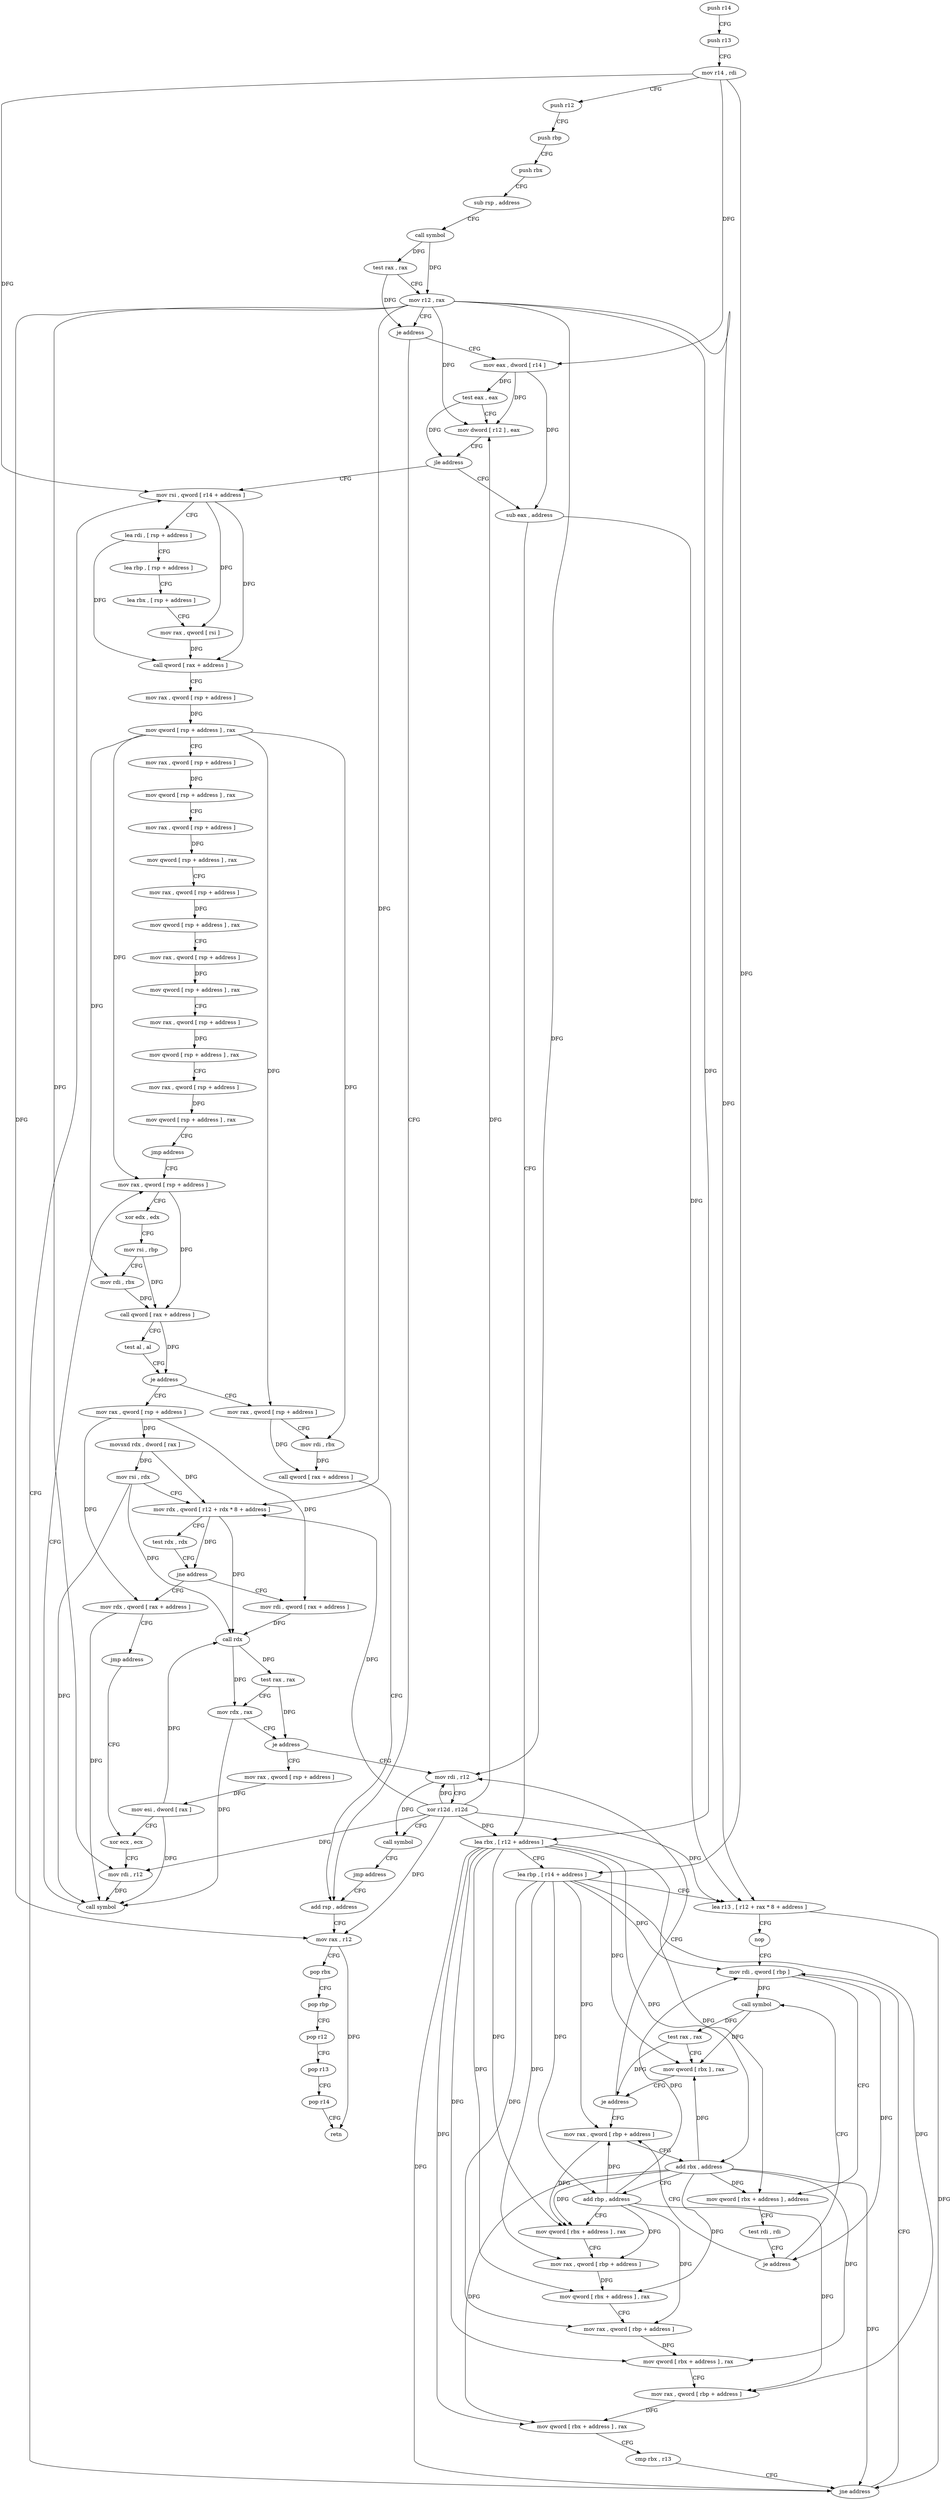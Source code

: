 digraph "func" {
"78048" [label = "push r14" ]
"78050" [label = "push r13" ]
"78052" [label = "mov r14 , rdi" ]
"78055" [label = "push r12" ]
"78057" [label = "push rbp" ]
"78058" [label = "push rbx" ]
"78059" [label = "sub rsp , address" ]
"78066" [label = "call symbol" ]
"78071" [label = "test rax , rax" ]
"78074" [label = "mov r12 , rax" ]
"78077" [label = "je address" ]
"78406" [label = "add rsp , address" ]
"78083" [label = "mov eax , dword [ r14 ]" ]
"78413" [label = "mov rax , r12" ]
"78416" [label = "pop rbx" ]
"78417" [label = "pop rbp" ]
"78418" [label = "pop r12" ]
"78420" [label = "pop r13" ]
"78422" [label = "pop r14" ]
"78424" [label = "retn" ]
"78086" [label = "test eax , eax" ]
"78088" [label = "mov dword [ r12 ] , eax" ]
"78092" [label = "jle address" ]
"78194" [label = "mov rsi , qword [ r14 + address ]" ]
"78094" [label = "sub eax , address" ]
"78201" [label = "lea rdi , [ rsp + address ]" ]
"78206" [label = "lea rbp , [ rsp + address ]" ]
"78211" [label = "lea rbx , [ rsp + address ]" ]
"78216" [label = "mov rax , qword [ rsi ]" ]
"78219" [label = "call qword [ rax + address ]" ]
"78225" [label = "mov rax , qword [ rsp + address ]" ]
"78230" [label = "mov qword [ rsp + address ] , rax" ]
"78235" [label = "mov rax , qword [ rsp + address ]" ]
"78240" [label = "mov qword [ rsp + address ] , rax" ]
"78245" [label = "mov rax , qword [ rsp + address ]" ]
"78250" [label = "mov qword [ rsp + address ] , rax" ]
"78255" [label = "mov rax , qword [ rsp + address ]" ]
"78260" [label = "mov qword [ rsp + address ] , rax" ]
"78265" [label = "mov rax , qword [ rsp + address ]" ]
"78270" [label = "mov qword [ rsp + address ] , rax" ]
"78275" [label = "mov rax , qword [ rsp + address ]" ]
"78280" [label = "mov qword [ rsp + address ] , rax" ]
"78285" [label = "mov rax , qword [ rsp + address ]" ]
"78293" [label = "mov qword [ rsp + address ] , rax" ]
"78298" [label = "jmp address" ]
"78335" [label = "mov rax , qword [ rsp + address ]" ]
"78097" [label = "lea rbx , [ r12 + address ]" ]
"78102" [label = "lea rbp , [ r14 + address ]" ]
"78106" [label = "lea r13 , [ r12 + rax * 8 + address ]" ]
"78111" [label = "nop" ]
"78112" [label = "mov rdi , qword [ rbp ]" ]
"78340" [label = "xor edx , edx" ]
"78342" [label = "mov rsi , rbp" ]
"78345" [label = "mov rdi , rbx" ]
"78348" [label = "call qword [ rax + address ]" ]
"78354" [label = "test al , al" ]
"78356" [label = "je address" ]
"78392" [label = "mov rax , qword [ rsp + address ]" ]
"78358" [label = "mov rax , qword [ rsp + address ]" ]
"78149" [label = "mov rax , qword [ rbp + address ]" ]
"78153" [label = "add rbx , address" ]
"78157" [label = "add rbp , address" ]
"78161" [label = "mov qword [ rbx + address ] , rax" ]
"78165" [label = "mov rax , qword [ rbp + address ]" ]
"78169" [label = "mov qword [ rbx + address ] , rax" ]
"78173" [label = "mov rax , qword [ rbp + address ]" ]
"78177" [label = "mov qword [ rbx + address ] , rax" ]
"78181" [label = "mov rax , qword [ rbp + address ]" ]
"78185" [label = "mov qword [ rbx + address ] , rax" ]
"78189" [label = "cmp rbx , r13" ]
"78192" [label = "jne address" ]
"78132" [label = "call symbol" ]
"78137" [label = "test rax , rax" ]
"78140" [label = "mov qword [ rbx ] , rax" ]
"78143" [label = "je address" ]
"78432" [label = "mov rdi , r12" ]
"78397" [label = "mov rdi , rbx" ]
"78400" [label = "call qword [ rax + address ]" ]
"78363" [label = "movsxd rdx , dword [ rax ]" ]
"78366" [label = "mov rsi , rdx" ]
"78369" [label = "mov rdx , qword [ r12 + rdx * 8 + address ]" ]
"78374" [label = "test rdx , rdx" ]
"78377" [label = "jne address" ]
"78304" [label = "mov rdi , qword [ rax + address ]" ]
"78379" [label = "mov rdx , qword [ rax + address ]" ]
"78116" [label = "mov qword [ rbx + address ] , address" ]
"78127" [label = "test rdi , rdi" ]
"78130" [label = "je address" ]
"78435" [label = "xor r12d , r12d" ]
"78438" [label = "call symbol" ]
"78443" [label = "jmp address" ]
"78308" [label = "call rdx" ]
"78310" [label = "test rax , rax" ]
"78313" [label = "mov rdx , rax" ]
"78316" [label = "je address" ]
"78318" [label = "mov rax , qword [ rsp + address ]" ]
"78383" [label = "jmp address" ]
"78325" [label = "xor ecx , ecx" ]
"78323" [label = "mov esi , dword [ rax ]" ]
"78327" [label = "mov rdi , r12" ]
"78330" [label = "call symbol" ]
"78048" -> "78050" [ label = "CFG" ]
"78050" -> "78052" [ label = "CFG" ]
"78052" -> "78055" [ label = "CFG" ]
"78052" -> "78083" [ label = "DFG" ]
"78052" -> "78194" [ label = "DFG" ]
"78052" -> "78102" [ label = "DFG" ]
"78055" -> "78057" [ label = "CFG" ]
"78057" -> "78058" [ label = "CFG" ]
"78058" -> "78059" [ label = "CFG" ]
"78059" -> "78066" [ label = "CFG" ]
"78066" -> "78071" [ label = "DFG" ]
"78066" -> "78074" [ label = "DFG" ]
"78071" -> "78074" [ label = "CFG" ]
"78071" -> "78077" [ label = "DFG" ]
"78074" -> "78077" [ label = "CFG" ]
"78074" -> "78413" [ label = "DFG" ]
"78074" -> "78088" [ label = "DFG" ]
"78074" -> "78097" [ label = "DFG" ]
"78074" -> "78106" [ label = "DFG" ]
"78074" -> "78369" [ label = "DFG" ]
"78074" -> "78432" [ label = "DFG" ]
"78074" -> "78327" [ label = "DFG" ]
"78077" -> "78406" [ label = "CFG" ]
"78077" -> "78083" [ label = "CFG" ]
"78406" -> "78413" [ label = "CFG" ]
"78083" -> "78086" [ label = "DFG" ]
"78083" -> "78088" [ label = "DFG" ]
"78083" -> "78094" [ label = "DFG" ]
"78413" -> "78416" [ label = "CFG" ]
"78413" -> "78424" [ label = "DFG" ]
"78416" -> "78417" [ label = "CFG" ]
"78417" -> "78418" [ label = "CFG" ]
"78418" -> "78420" [ label = "CFG" ]
"78420" -> "78422" [ label = "CFG" ]
"78422" -> "78424" [ label = "CFG" ]
"78086" -> "78088" [ label = "CFG" ]
"78086" -> "78092" [ label = "DFG" ]
"78088" -> "78092" [ label = "CFG" ]
"78092" -> "78194" [ label = "CFG" ]
"78092" -> "78094" [ label = "CFG" ]
"78194" -> "78201" [ label = "CFG" ]
"78194" -> "78216" [ label = "DFG" ]
"78194" -> "78219" [ label = "DFG" ]
"78094" -> "78097" [ label = "CFG" ]
"78094" -> "78106" [ label = "DFG" ]
"78201" -> "78206" [ label = "CFG" ]
"78201" -> "78219" [ label = "DFG" ]
"78206" -> "78211" [ label = "CFG" ]
"78211" -> "78216" [ label = "CFG" ]
"78216" -> "78219" [ label = "DFG" ]
"78219" -> "78225" [ label = "CFG" ]
"78225" -> "78230" [ label = "DFG" ]
"78230" -> "78235" [ label = "CFG" ]
"78230" -> "78335" [ label = "DFG" ]
"78230" -> "78392" [ label = "DFG" ]
"78230" -> "78345" [ label = "DFG" ]
"78230" -> "78397" [ label = "DFG" ]
"78235" -> "78240" [ label = "DFG" ]
"78240" -> "78245" [ label = "CFG" ]
"78245" -> "78250" [ label = "DFG" ]
"78250" -> "78255" [ label = "CFG" ]
"78255" -> "78260" [ label = "DFG" ]
"78260" -> "78265" [ label = "CFG" ]
"78265" -> "78270" [ label = "DFG" ]
"78270" -> "78275" [ label = "CFG" ]
"78275" -> "78280" [ label = "DFG" ]
"78280" -> "78285" [ label = "CFG" ]
"78285" -> "78293" [ label = "DFG" ]
"78293" -> "78298" [ label = "CFG" ]
"78298" -> "78335" [ label = "CFG" ]
"78335" -> "78340" [ label = "CFG" ]
"78335" -> "78348" [ label = "DFG" ]
"78097" -> "78102" [ label = "CFG" ]
"78097" -> "78116" [ label = "DFG" ]
"78097" -> "78153" [ label = "DFG" ]
"78097" -> "78161" [ label = "DFG" ]
"78097" -> "78169" [ label = "DFG" ]
"78097" -> "78177" [ label = "DFG" ]
"78097" -> "78185" [ label = "DFG" ]
"78097" -> "78192" [ label = "DFG" ]
"78097" -> "78140" [ label = "DFG" ]
"78102" -> "78106" [ label = "CFG" ]
"78102" -> "78112" [ label = "DFG" ]
"78102" -> "78149" [ label = "DFG" ]
"78102" -> "78157" [ label = "DFG" ]
"78102" -> "78165" [ label = "DFG" ]
"78102" -> "78173" [ label = "DFG" ]
"78102" -> "78181" [ label = "DFG" ]
"78106" -> "78111" [ label = "CFG" ]
"78106" -> "78192" [ label = "DFG" ]
"78111" -> "78112" [ label = "CFG" ]
"78112" -> "78116" [ label = "CFG" ]
"78112" -> "78130" [ label = "DFG" ]
"78112" -> "78132" [ label = "DFG" ]
"78340" -> "78342" [ label = "CFG" ]
"78342" -> "78345" [ label = "CFG" ]
"78342" -> "78348" [ label = "DFG" ]
"78345" -> "78348" [ label = "DFG" ]
"78348" -> "78354" [ label = "CFG" ]
"78348" -> "78356" [ label = "DFG" ]
"78354" -> "78356" [ label = "CFG" ]
"78356" -> "78392" [ label = "CFG" ]
"78356" -> "78358" [ label = "CFG" ]
"78392" -> "78397" [ label = "CFG" ]
"78392" -> "78400" [ label = "DFG" ]
"78358" -> "78363" [ label = "DFG" ]
"78358" -> "78304" [ label = "DFG" ]
"78358" -> "78379" [ label = "DFG" ]
"78149" -> "78153" [ label = "CFG" ]
"78149" -> "78161" [ label = "DFG" ]
"78153" -> "78157" [ label = "CFG" ]
"78153" -> "78116" [ label = "DFG" ]
"78153" -> "78161" [ label = "DFG" ]
"78153" -> "78169" [ label = "DFG" ]
"78153" -> "78177" [ label = "DFG" ]
"78153" -> "78185" [ label = "DFG" ]
"78153" -> "78192" [ label = "DFG" ]
"78153" -> "78140" [ label = "DFG" ]
"78157" -> "78161" [ label = "CFG" ]
"78157" -> "78112" [ label = "DFG" ]
"78157" -> "78149" [ label = "DFG" ]
"78157" -> "78165" [ label = "DFG" ]
"78157" -> "78173" [ label = "DFG" ]
"78157" -> "78181" [ label = "DFG" ]
"78161" -> "78165" [ label = "CFG" ]
"78165" -> "78169" [ label = "DFG" ]
"78169" -> "78173" [ label = "CFG" ]
"78173" -> "78177" [ label = "DFG" ]
"78177" -> "78181" [ label = "CFG" ]
"78181" -> "78185" [ label = "DFG" ]
"78185" -> "78189" [ label = "CFG" ]
"78189" -> "78192" [ label = "CFG" ]
"78192" -> "78112" [ label = "CFG" ]
"78192" -> "78194" [ label = "CFG" ]
"78132" -> "78137" [ label = "DFG" ]
"78132" -> "78140" [ label = "DFG" ]
"78137" -> "78140" [ label = "CFG" ]
"78137" -> "78143" [ label = "DFG" ]
"78140" -> "78143" [ label = "CFG" ]
"78143" -> "78432" [ label = "CFG" ]
"78143" -> "78149" [ label = "CFG" ]
"78432" -> "78435" [ label = "CFG" ]
"78432" -> "78438" [ label = "DFG" ]
"78397" -> "78400" [ label = "DFG" ]
"78400" -> "78406" [ label = "CFG" ]
"78363" -> "78366" [ label = "DFG" ]
"78363" -> "78369" [ label = "DFG" ]
"78366" -> "78369" [ label = "CFG" ]
"78366" -> "78308" [ label = "DFG" ]
"78366" -> "78330" [ label = "DFG" ]
"78369" -> "78374" [ label = "CFG" ]
"78369" -> "78377" [ label = "DFG" ]
"78369" -> "78308" [ label = "DFG" ]
"78374" -> "78377" [ label = "CFG" ]
"78377" -> "78304" [ label = "CFG" ]
"78377" -> "78379" [ label = "CFG" ]
"78304" -> "78308" [ label = "DFG" ]
"78379" -> "78383" [ label = "CFG" ]
"78379" -> "78330" [ label = "DFG" ]
"78116" -> "78127" [ label = "CFG" ]
"78127" -> "78130" [ label = "CFG" ]
"78130" -> "78149" [ label = "CFG" ]
"78130" -> "78132" [ label = "CFG" ]
"78435" -> "78438" [ label = "CFG" ]
"78435" -> "78413" [ label = "DFG" ]
"78435" -> "78097" [ label = "DFG" ]
"78435" -> "78432" [ label = "DFG" ]
"78435" -> "78088" [ label = "DFG" ]
"78435" -> "78106" [ label = "DFG" ]
"78435" -> "78369" [ label = "DFG" ]
"78435" -> "78327" [ label = "DFG" ]
"78438" -> "78443" [ label = "CFG" ]
"78443" -> "78406" [ label = "CFG" ]
"78308" -> "78310" [ label = "DFG" ]
"78308" -> "78313" [ label = "DFG" ]
"78310" -> "78313" [ label = "CFG" ]
"78310" -> "78316" [ label = "DFG" ]
"78313" -> "78316" [ label = "CFG" ]
"78313" -> "78330" [ label = "DFG" ]
"78316" -> "78432" [ label = "CFG" ]
"78316" -> "78318" [ label = "CFG" ]
"78318" -> "78323" [ label = "DFG" ]
"78383" -> "78325" [ label = "CFG" ]
"78325" -> "78327" [ label = "CFG" ]
"78323" -> "78325" [ label = "CFG" ]
"78323" -> "78308" [ label = "DFG" ]
"78323" -> "78330" [ label = "DFG" ]
"78327" -> "78330" [ label = "DFG" ]
"78330" -> "78335" [ label = "CFG" ]
}
